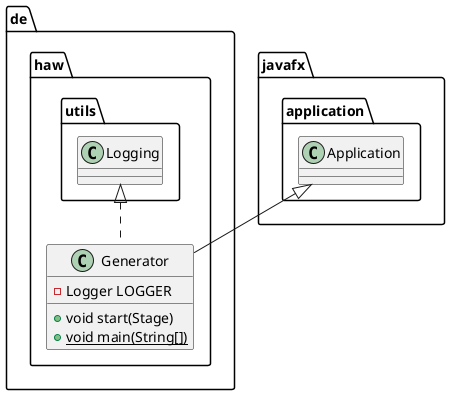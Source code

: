 @startuml
class de.haw.Generator {
- Logger LOGGER
+ void start(Stage)
+ {static} void main(String[])
}


de.haw.utils.Logging <|.. de.haw.Generator
javafx.application.Application <|-- de.haw.Generator
@enduml